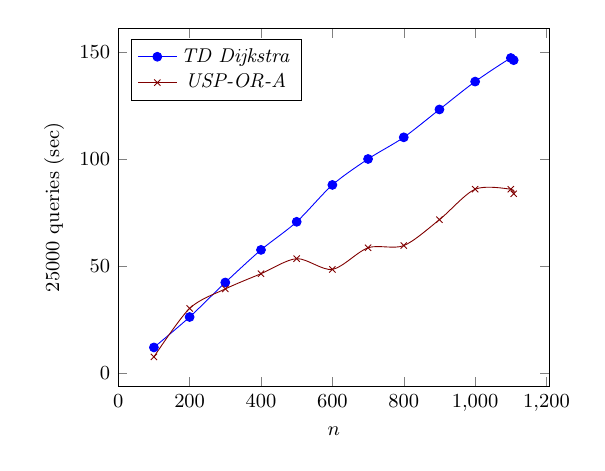 \tikzstyle{textstyle}=[font=\fontsize{9}{9}\selectfont]
\begin{tikzpicture}[textstyle, scale=0.8]
    \begin{axis}[
        xlabel={$n$},
        ylabel={$25000$ queries (sec)},
		legend pos=north west
        ]
        
    \addplot[smooth,mark=*,color=blue] plot coordinates {
		(100,12.1)
		(200,26.3)
		(300,42.4)
		(400,57.6)
		(500,70.7)
		(600,87.9)
		(700,100.0)
		(800,110.1)
		(900,123.1)
		(1000,136.1)
		(1100,147.1)
		(1108,146.1)
    };
    \addlegendentry{\textit{TD Dijkstra}}
    
    \addplot[smooth,mark=x,color=black!50!red] plot coordinates {
		(100,7.7)
		(200,30.3)
		(300,39.4)
		(400,46.5)
		(500,53.5)
		(600,48.5)
		(700,58.6)
		(800,59.6)
		(900,71.7)
		(1000,85.9)
		(1100,85.9)
		(1108,83.8)
    };
    \addlegendentry{\textit{USP-OR-A}}
    
    \end{axis}
\end{tikzpicture}
